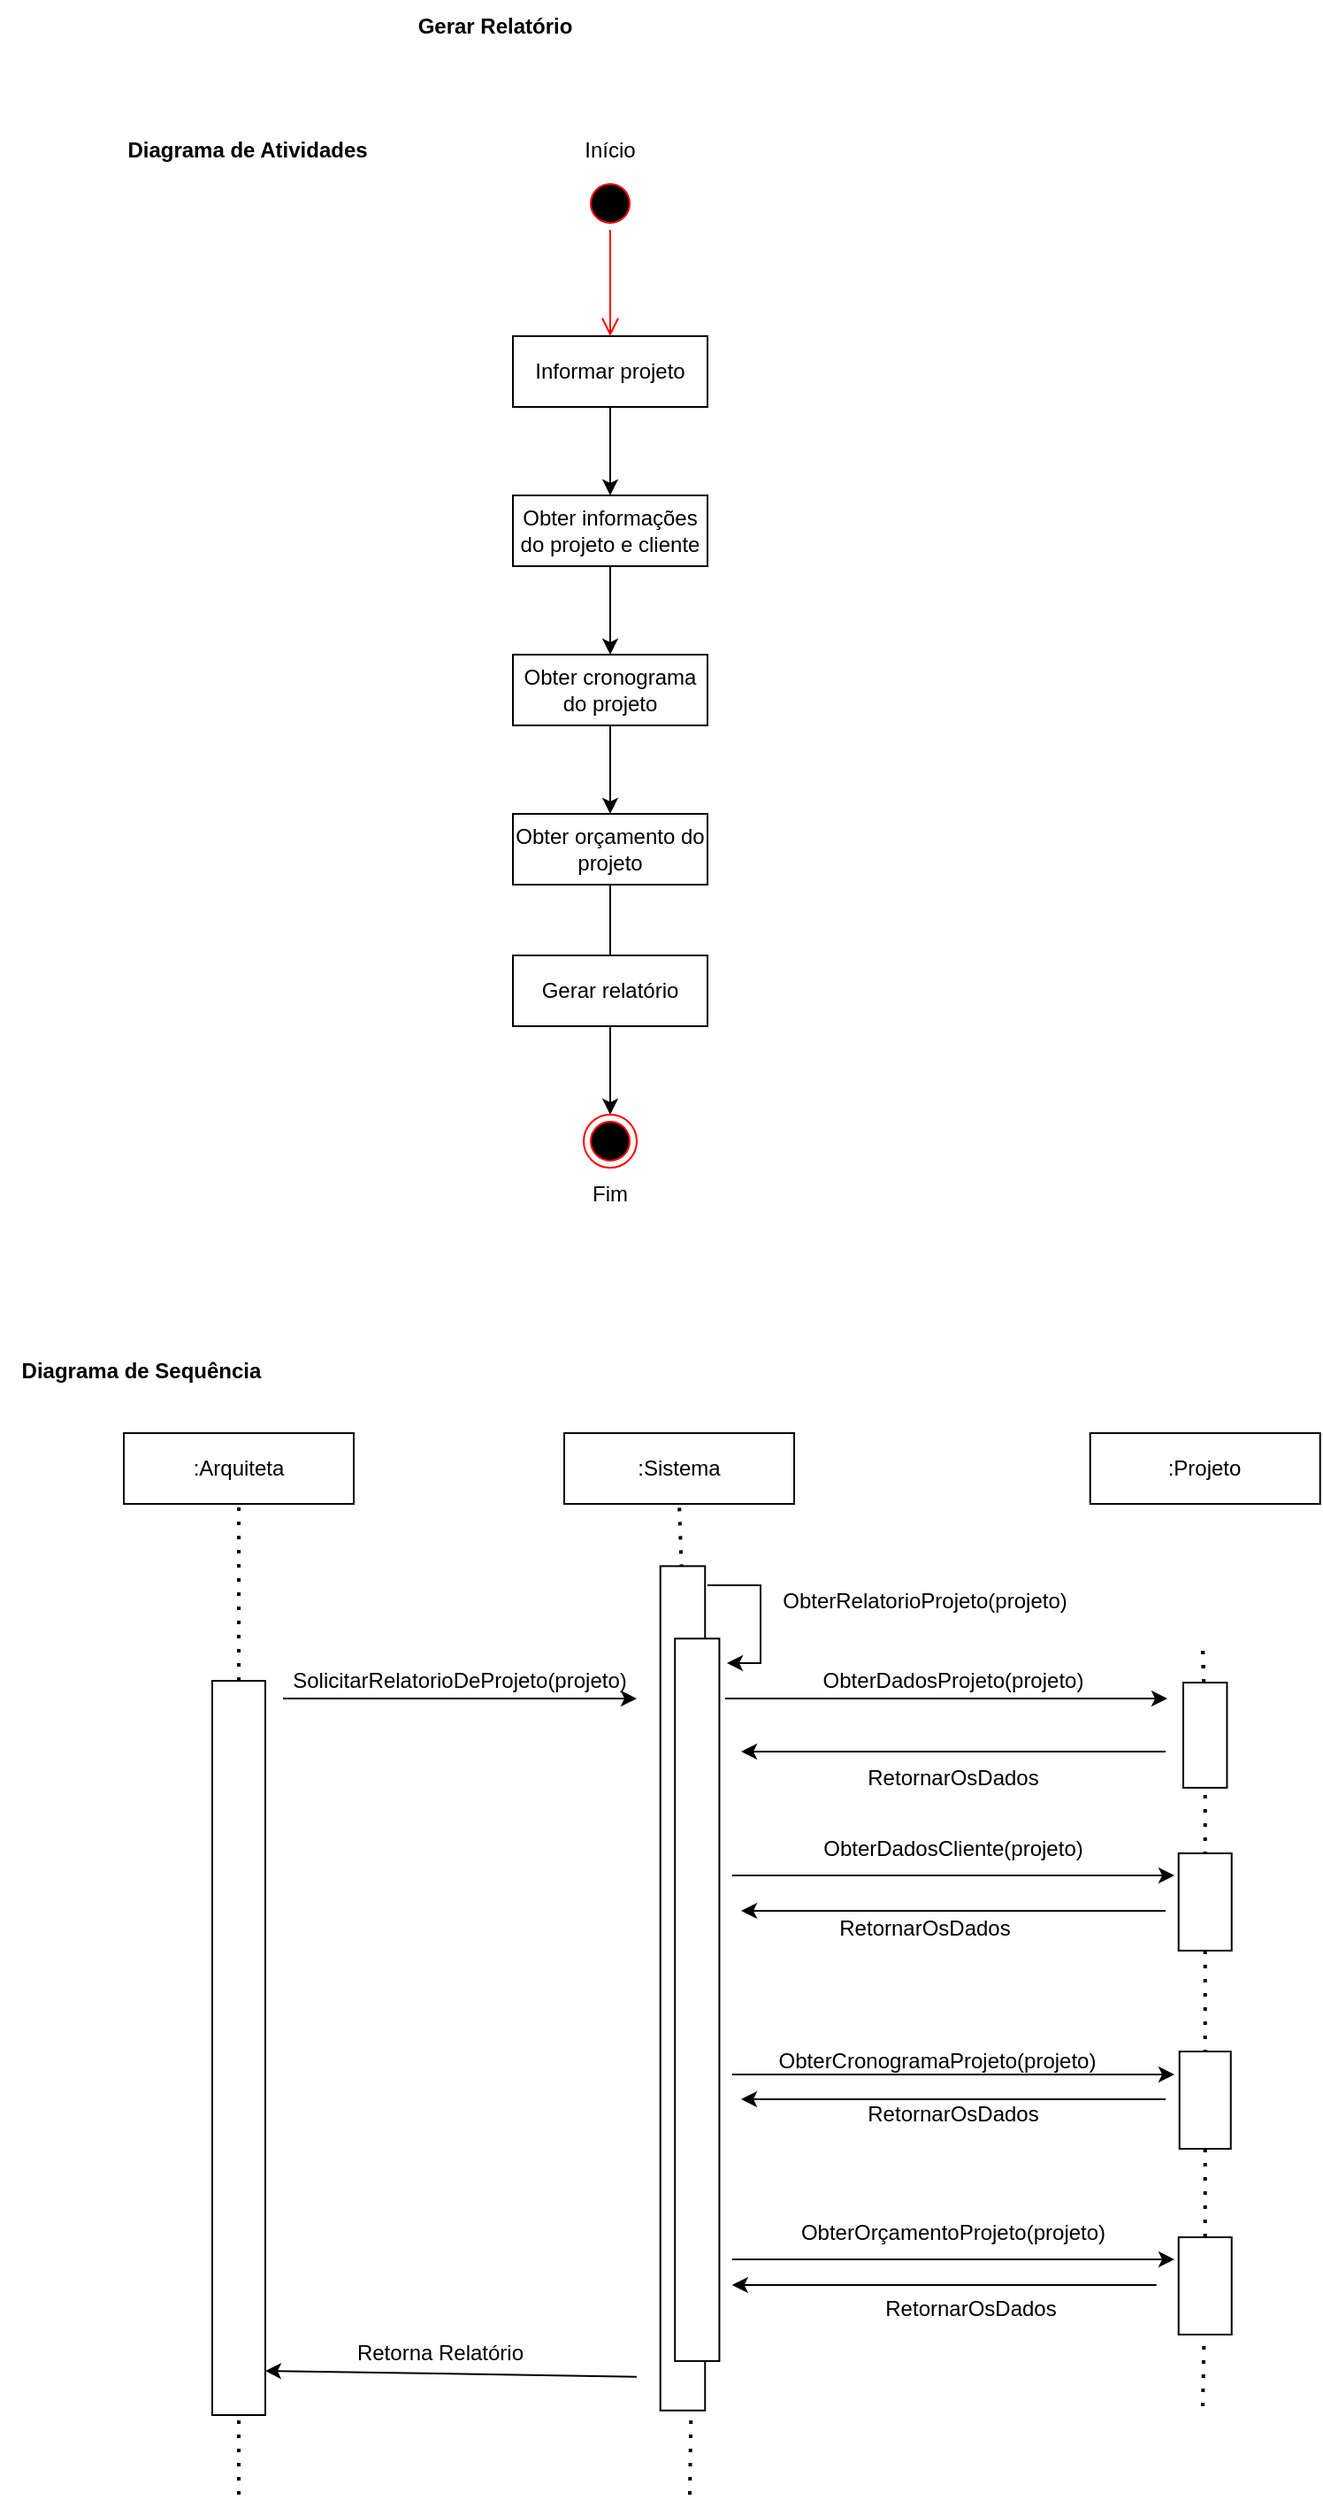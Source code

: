 <mxfile version="21.8.0" type="github">
  <diagram name="Página-1" id="bo9qTWIEHryAF4GlGqXE">
    <mxGraphModel dx="1290" dy="542" grid="1" gridSize="10" guides="1" tooltips="1" connect="1" arrows="1" fold="1" page="1" pageScale="1" pageWidth="827" pageHeight="1169" math="0" shadow="0">
      <root>
        <mxCell id="0" />
        <mxCell id="1" parent="0" />
        <mxCell id="lYUhQ3towedibjrJisSZ-82" value="" style="endArrow=none;dashed=1;html=1;dashPattern=1 3;strokeWidth=2;rounded=0;" edge="1" parent="1" source="lYUhQ3towedibjrJisSZ-59" target="lYUhQ3towedibjrJisSZ-79">
          <mxGeometry width="50" height="50" relative="1" as="geometry">
            <mxPoint x="710" y="1614.4" as="sourcePoint" />
            <mxPoint x="710" y="1000" as="targetPoint" />
          </mxGeometry>
        </mxCell>
        <mxCell id="lYUhQ3towedibjrJisSZ-45" value="" style="endArrow=none;dashed=1;html=1;dashPattern=1 3;strokeWidth=2;rounded=0;" edge="1" parent="1" target="lYUhQ3towedibjrJisSZ-44">
          <mxGeometry width="50" height="50" relative="1" as="geometry">
            <mxPoint x="420" y="1480" as="sourcePoint" />
            <mxPoint x="414" y="980" as="targetPoint" />
          </mxGeometry>
        </mxCell>
        <mxCell id="lYUhQ3towedibjrJisSZ-40" value="" style="endArrow=none;dashed=1;html=1;dashPattern=1 3;strokeWidth=2;rounded=0;entryX=0.5;entryY=1;entryDx=0;entryDy=0;" edge="1" parent="1" source="lYUhQ3towedibjrJisSZ-44" target="lYUhQ3towedibjrJisSZ-38">
          <mxGeometry width="50" height="50" relative="1" as="geometry">
            <mxPoint x="414" y="1591" as="sourcePoint" />
            <mxPoint x="414" y="980" as="targetPoint" />
          </mxGeometry>
        </mxCell>
        <mxCell id="lYUhQ3towedibjrJisSZ-72" value="" style="rounded=0;whiteSpace=wrap;html=1;rotation=90;" vertex="1" parent="1">
          <mxGeometry x="177.38" y="1181.16" width="477.22" height="25.27" as="geometry" />
        </mxCell>
        <mxCell id="lYUhQ3towedibjrJisSZ-1" value="&lt;b&gt;Gerar Relatório&lt;/b&gt;" style="text;html=1;strokeColor=none;fillColor=none;align=center;verticalAlign=middle;whiteSpace=wrap;rounded=0;" vertex="1" parent="1">
          <mxGeometry x="240" y="70" width="140" height="30" as="geometry" />
        </mxCell>
        <mxCell id="lYUhQ3towedibjrJisSZ-2" value="&lt;b&gt;Diagrama de Atividades&lt;/b&gt;" style="text;html=1;strokeColor=none;fillColor=none;align=center;verticalAlign=middle;whiteSpace=wrap;rounded=0;" vertex="1" parent="1">
          <mxGeometry x="90" y="140" width="160" height="30" as="geometry" />
        </mxCell>
        <mxCell id="lYUhQ3towedibjrJisSZ-25" style="edgeStyle=orthogonalEdgeStyle;rounded=0;orthogonalLoop=1;jettySize=auto;html=1;entryX=0.5;entryY=0;entryDx=0;entryDy=0;" edge="1" parent="1" source="lYUhQ3towedibjrJisSZ-3" target="lYUhQ3towedibjrJisSZ-9">
          <mxGeometry relative="1" as="geometry" />
        </mxCell>
        <mxCell id="lYUhQ3towedibjrJisSZ-3" value="Informar projeto" style="rounded=0;whiteSpace=wrap;html=1;" vertex="1" parent="1">
          <mxGeometry x="320" y="260" width="110" height="40" as="geometry" />
        </mxCell>
        <mxCell id="lYUhQ3towedibjrJisSZ-4" value="" style="ellipse;html=1;shape=startState;fillColor=#000000;strokeColor=#ff0000;" vertex="1" parent="1">
          <mxGeometry x="360" y="170" width="30" height="30" as="geometry" />
        </mxCell>
        <mxCell id="lYUhQ3towedibjrJisSZ-5" value="" style="edgeStyle=orthogonalEdgeStyle;html=1;verticalAlign=bottom;endArrow=open;endSize=8;strokeColor=#ff0000;rounded=0;" edge="1" source="lYUhQ3towedibjrJisSZ-4" parent="1">
          <mxGeometry relative="1" as="geometry">
            <mxPoint x="375" y="260" as="targetPoint" />
          </mxGeometry>
        </mxCell>
        <mxCell id="lYUhQ3towedibjrJisSZ-6" value="Início" style="text;html=1;strokeColor=none;fillColor=none;align=center;verticalAlign=middle;whiteSpace=wrap;rounded=0;" vertex="1" parent="1">
          <mxGeometry x="345" y="140" width="60" height="30" as="geometry" />
        </mxCell>
        <mxCell id="lYUhQ3towedibjrJisSZ-28" style="edgeStyle=orthogonalEdgeStyle;rounded=0;orthogonalLoop=1;jettySize=auto;html=1;entryX=0.5;entryY=0;entryDx=0;entryDy=0;" edge="1" parent="1" source="lYUhQ3towedibjrJisSZ-7">
          <mxGeometry relative="1" as="geometry">
            <mxPoint x="375" y="620" as="targetPoint" />
          </mxGeometry>
        </mxCell>
        <mxCell id="lYUhQ3towedibjrJisSZ-7" value="Obter orçamento do projeto" style="rounded=0;whiteSpace=wrap;html=1;" vertex="1" parent="1">
          <mxGeometry x="320" y="530" width="110" height="40" as="geometry" />
        </mxCell>
        <mxCell id="lYUhQ3towedibjrJisSZ-26" style="edgeStyle=orthogonalEdgeStyle;rounded=0;orthogonalLoop=1;jettySize=auto;html=1;entryX=0.5;entryY=0;entryDx=0;entryDy=0;" edge="1" parent="1" source="lYUhQ3towedibjrJisSZ-9" target="lYUhQ3towedibjrJisSZ-10">
          <mxGeometry relative="1" as="geometry" />
        </mxCell>
        <mxCell id="lYUhQ3towedibjrJisSZ-9" value="Obter informações do projeto e cliente" style="rounded=0;whiteSpace=wrap;html=1;" vertex="1" parent="1">
          <mxGeometry x="320" y="350" width="110" height="40" as="geometry" />
        </mxCell>
        <mxCell id="lYUhQ3towedibjrJisSZ-27" style="edgeStyle=orthogonalEdgeStyle;rounded=0;orthogonalLoop=1;jettySize=auto;html=1;entryX=0.5;entryY=0;entryDx=0;entryDy=0;" edge="1" parent="1" source="lYUhQ3towedibjrJisSZ-10" target="lYUhQ3towedibjrJisSZ-7">
          <mxGeometry relative="1" as="geometry" />
        </mxCell>
        <mxCell id="lYUhQ3towedibjrJisSZ-10" value="Obter cronograma do projeto" style="rounded=0;whiteSpace=wrap;html=1;" vertex="1" parent="1">
          <mxGeometry x="320" y="440" width="110" height="40" as="geometry" />
        </mxCell>
        <mxCell id="lYUhQ3towedibjrJisSZ-33" style="edgeStyle=orthogonalEdgeStyle;rounded=0;orthogonalLoop=1;jettySize=auto;html=1;exitX=0.5;exitY=1;exitDx=0;exitDy=0;" edge="1" parent="1" source="lYUhQ3towedibjrJisSZ-30" target="lYUhQ3towedibjrJisSZ-31">
          <mxGeometry relative="1" as="geometry" />
        </mxCell>
        <mxCell id="lYUhQ3towedibjrJisSZ-30" value="Gerar relatório" style="rounded=0;whiteSpace=wrap;html=1;" vertex="1" parent="1">
          <mxGeometry x="320" y="610" width="110" height="40" as="geometry" />
        </mxCell>
        <mxCell id="lYUhQ3towedibjrJisSZ-31" value="" style="ellipse;html=1;shape=endState;fillColor=#000000;strokeColor=#ff0000;" vertex="1" parent="1">
          <mxGeometry x="360" y="700" width="30" height="30" as="geometry" />
        </mxCell>
        <mxCell id="lYUhQ3towedibjrJisSZ-34" value="Fim" style="text;html=1;strokeColor=none;fillColor=none;align=center;verticalAlign=middle;whiteSpace=wrap;rounded=0;" vertex="1" parent="1">
          <mxGeometry x="345" y="730" width="60" height="30" as="geometry" />
        </mxCell>
        <mxCell id="lYUhQ3towedibjrJisSZ-35" value="&lt;b&gt;Diagrama de Sequência&lt;/b&gt;" style="text;html=1;strokeColor=none;fillColor=none;align=center;verticalAlign=middle;whiteSpace=wrap;rounded=0;" vertex="1" parent="1">
          <mxGeometry x="30" y="830" width="160" height="30" as="geometry" />
        </mxCell>
        <mxCell id="lYUhQ3towedibjrJisSZ-36" value=":Arquiteta" style="rounded=0;whiteSpace=wrap;html=1;" vertex="1" parent="1">
          <mxGeometry x="100" y="880" width="130" height="40" as="geometry" />
        </mxCell>
        <mxCell id="lYUhQ3towedibjrJisSZ-38" value=":Sistema" style="rounded=0;whiteSpace=wrap;html=1;" vertex="1" parent="1">
          <mxGeometry x="349.01" y="880" width="130" height="40" as="geometry" />
        </mxCell>
        <mxCell id="lYUhQ3towedibjrJisSZ-39" value="" style="endArrow=none;dashed=1;html=1;dashPattern=1 3;strokeWidth=2;rounded=0;entryX=0.5;entryY=1;entryDx=0;entryDy=0;" edge="1" parent="1" source="lYUhQ3towedibjrJisSZ-41" target="lYUhQ3towedibjrJisSZ-36">
          <mxGeometry width="50" height="50" relative="1" as="geometry">
            <mxPoint x="165" y="1591" as="sourcePoint" />
            <mxPoint x="190" y="1010" as="targetPoint" />
          </mxGeometry>
        </mxCell>
        <mxCell id="lYUhQ3towedibjrJisSZ-42" value="" style="endArrow=none;dashed=1;html=1;dashPattern=1 3;strokeWidth=2;rounded=0;" edge="1" parent="1" target="lYUhQ3towedibjrJisSZ-41">
          <mxGeometry width="50" height="50" relative="1" as="geometry">
            <mxPoint x="165" y="1480" as="sourcePoint" />
            <mxPoint x="165" y="980" as="targetPoint" />
          </mxGeometry>
        </mxCell>
        <mxCell id="lYUhQ3towedibjrJisSZ-41" value="" style="rounded=0;whiteSpace=wrap;html=1;rotation=90;" vertex="1" parent="1">
          <mxGeometry x="-42.5" y="1212.5" width="415" height="30" as="geometry" />
        </mxCell>
        <mxCell id="lYUhQ3towedibjrJisSZ-43" value="" style="endArrow=classic;html=1;rounded=0;" edge="1" parent="1">
          <mxGeometry width="50" height="50" relative="1" as="geometry">
            <mxPoint x="190" y="1030" as="sourcePoint" />
            <mxPoint x="390" y="1030" as="targetPoint" />
          </mxGeometry>
        </mxCell>
        <mxCell id="lYUhQ3towedibjrJisSZ-44" value="" style="rounded=0;whiteSpace=wrap;html=1;rotation=90;" vertex="1" parent="1">
          <mxGeometry x="220" y="1187.73" width="408.32" height="25.12" as="geometry" />
        </mxCell>
        <mxCell id="lYUhQ3towedibjrJisSZ-46" value="" style="endArrow=classic;html=1;rounded=0;exitX=0.917;exitY=1.113;exitDx=0;exitDy=0;exitPerimeter=0;entryX=0.88;entryY=-0.147;entryDx=0;entryDy=0;entryPerimeter=0;" edge="1" parent="1">
          <mxGeometry width="50" height="50" relative="1" as="geometry">
            <mxPoint x="390.003" y="1413.359" as="sourcePoint" />
            <mxPoint x="179.93" y="1410" as="targetPoint" />
          </mxGeometry>
        </mxCell>
        <mxCell id="lYUhQ3towedibjrJisSZ-47" value="SolicitarRelatorioDeProjeto(projeto)" style="text;html=1;strokeColor=none;fillColor=none;align=center;verticalAlign=middle;whiteSpace=wrap;rounded=0;" vertex="1" parent="1">
          <mxGeometry x="210" y="1010" width="160" height="20" as="geometry" />
        </mxCell>
        <mxCell id="lYUhQ3towedibjrJisSZ-50" value="Retorna Relatório" style="text;html=1;strokeColor=none;fillColor=none;align=center;verticalAlign=middle;whiteSpace=wrap;rounded=0;" vertex="1" parent="1">
          <mxGeometry x="209.01" y="1390" width="140" height="20" as="geometry" />
        </mxCell>
        <mxCell id="lYUhQ3towedibjrJisSZ-57" value="ObterDadosProjeto(projeto)" style="text;html=1;strokeColor=none;fillColor=none;align=center;verticalAlign=middle;whiteSpace=wrap;rounded=0;" vertex="1" parent="1">
          <mxGeometry x="479.01" y="1005" width="180" height="30" as="geometry" />
        </mxCell>
        <mxCell id="lYUhQ3towedibjrJisSZ-58" value="ObterDadosCliente(projeto)" style="text;html=1;strokeColor=none;fillColor=none;align=center;verticalAlign=middle;whiteSpace=wrap;rounded=0;" vertex="1" parent="1">
          <mxGeometry x="479.01" y="1100" width="180" height="30" as="geometry" />
        </mxCell>
        <mxCell id="lYUhQ3towedibjrJisSZ-60" value="" style="rounded=0;whiteSpace=wrap;html=1;rotation=90;" vertex="1" parent="1">
          <mxGeometry x="683.86" y="1242.5" width="55" height="29" as="geometry" />
        </mxCell>
        <mxCell id="lYUhQ3towedibjrJisSZ-65" value="ObterCronogramaProjeto(projeto)" style="text;html=1;strokeColor=none;fillColor=none;align=center;verticalAlign=middle;whiteSpace=wrap;rounded=0;" vertex="1" parent="1">
          <mxGeometry x="530" y="1220" width="60" height="30" as="geometry" />
        </mxCell>
        <mxCell id="lYUhQ3towedibjrJisSZ-69" value="ObterOrçamentoProjeto(projeto)" style="text;html=1;strokeColor=none;fillColor=none;align=center;verticalAlign=middle;whiteSpace=wrap;rounded=0;" vertex="1" parent="1">
          <mxGeometry x="539.01" y="1317" width="60" height="30" as="geometry" />
        </mxCell>
        <mxCell id="lYUhQ3towedibjrJisSZ-73" value="" style="endArrow=classic;html=1;rounded=0;exitX=0.578;exitY=-0.033;exitDx=0;exitDy=0;exitPerimeter=0;entryX=0.5;entryY=0;entryDx=0;entryDy=0;" edge="1" parent="1">
          <mxGeometry width="50" height="50" relative="1" as="geometry">
            <mxPoint x="430" y="966" as="sourcePoint" />
            <mxPoint x="441" y="1010" as="targetPoint" />
            <Array as="points">
              <mxPoint x="460" y="966" />
              <mxPoint x="460" y="1010" />
            </Array>
          </mxGeometry>
        </mxCell>
        <mxCell id="lYUhQ3towedibjrJisSZ-74" value="ObterRelatorioProjeto(projeto)" style="text;html=1;strokeColor=none;fillColor=none;align=center;verticalAlign=middle;whiteSpace=wrap;rounded=0;" vertex="1" parent="1">
          <mxGeometry x="462.5" y="960" width="180" height="30" as="geometry" />
        </mxCell>
        <mxCell id="lYUhQ3towedibjrJisSZ-76" value="" style="endArrow=classic;html=1;rounded=0;exitX=0.578;exitY=-0.033;exitDx=0;exitDy=0;exitPerimeter=0;" edge="1" parent="1">
          <mxGeometry width="50" height="50" relative="1" as="geometry">
            <mxPoint x="440" y="1030" as="sourcePoint" />
            <mxPoint x="690" y="1030" as="targetPoint" />
            <Array as="points">
              <mxPoint x="470" y="1030" />
            </Array>
          </mxGeometry>
        </mxCell>
        <mxCell id="lYUhQ3towedibjrJisSZ-77" value=":Projeto" style="rounded=0;whiteSpace=wrap;html=1;" vertex="1" parent="1">
          <mxGeometry x="646.36" y="880" width="130" height="40" as="geometry" />
        </mxCell>
        <mxCell id="lYUhQ3towedibjrJisSZ-78" value="" style="endArrow=none;dashed=1;html=1;dashPattern=1 3;strokeWidth=2;rounded=0;" edge="1" parent="1" source="lYUhQ3towedibjrJisSZ-79">
          <mxGeometry width="50" height="50" relative="1" as="geometry">
            <mxPoint x="710" y="1614.4" as="sourcePoint" />
            <mxPoint x="710" y="1000" as="targetPoint" />
          </mxGeometry>
        </mxCell>
        <mxCell id="lYUhQ3towedibjrJisSZ-80" value="" style="endArrow=none;dashed=1;html=1;dashPattern=1 3;strokeWidth=2;rounded=0;" edge="1" parent="1" source="lYUhQ3towedibjrJisSZ-79">
          <mxGeometry width="50" height="50" relative="1" as="geometry">
            <mxPoint x="710" y="1614.4" as="sourcePoint" />
            <mxPoint x="710" y="1000" as="targetPoint" />
          </mxGeometry>
        </mxCell>
        <mxCell id="lYUhQ3towedibjrJisSZ-79" value="" style="rounded=0;whiteSpace=wrap;html=1;rotation=90;" vertex="1" parent="1">
          <mxGeometry x="681.65" y="1038.36" width="59.43" height="24.73" as="geometry" />
        </mxCell>
        <mxCell id="lYUhQ3towedibjrJisSZ-85" value="" style="endArrow=none;dashed=1;html=1;dashPattern=1 3;strokeWidth=2;rounded=0;" edge="1" parent="1" target="lYUhQ3towedibjrJisSZ-59">
          <mxGeometry width="50" height="50" relative="1" as="geometry">
            <mxPoint x="710" y="1430" as="sourcePoint" />
            <mxPoint x="711" y="1080" as="targetPoint" />
          </mxGeometry>
        </mxCell>
        <mxCell id="lYUhQ3towedibjrJisSZ-59" value="" style="rounded=0;whiteSpace=wrap;html=1;rotation=90;" vertex="1" parent="1">
          <mxGeometry x="683.86" y="1347" width="55" height="30" as="geometry" />
        </mxCell>
        <mxCell id="lYUhQ3towedibjrJisSZ-87" value="" style="endArrow=classic;html=1;rounded=0;exitX=0.578;exitY=-0.033;exitDx=0;exitDy=0;exitPerimeter=0;" edge="1" parent="1">
          <mxGeometry width="50" height="50" relative="1" as="geometry">
            <mxPoint x="444.01" y="1242.5" as="sourcePoint" />
            <mxPoint x="694.01" y="1242.5" as="targetPoint" />
            <Array as="points">
              <mxPoint x="474.01" y="1242.5" />
            </Array>
          </mxGeometry>
        </mxCell>
        <mxCell id="lYUhQ3towedibjrJisSZ-88" value="" style="endArrow=classic;html=1;rounded=0;exitX=0.578;exitY=-0.033;exitDx=0;exitDy=0;exitPerimeter=0;" edge="1" parent="1">
          <mxGeometry width="50" height="50" relative="1" as="geometry">
            <mxPoint x="444.01" y="1347" as="sourcePoint" />
            <mxPoint x="694.01" y="1347" as="targetPoint" />
            <Array as="points">
              <mxPoint x="474.01" y="1347" />
            </Array>
          </mxGeometry>
        </mxCell>
        <mxCell id="lYUhQ3towedibjrJisSZ-89" value="" style="endArrow=classic;html=1;rounded=0;exitX=0.578;exitY=-0.033;exitDx=0;exitDy=0;exitPerimeter=0;" edge="1" parent="1">
          <mxGeometry width="50" height="50" relative="1" as="geometry">
            <mxPoint x="444.01" y="1130" as="sourcePoint" />
            <mxPoint x="694.01" y="1130" as="targetPoint" />
            <Array as="points">
              <mxPoint x="474.01" y="1130" />
            </Array>
          </mxGeometry>
        </mxCell>
        <mxCell id="lYUhQ3towedibjrJisSZ-90" value="" style="endArrow=classic;html=1;rounded=0;exitX=0.578;exitY=-0.033;exitDx=0;exitDy=0;exitPerimeter=0;" edge="1" parent="1">
          <mxGeometry width="50" height="50" relative="1" as="geometry">
            <mxPoint x="479.01" y="1060" as="sourcePoint" />
            <mxPoint x="449.01" y="1060" as="targetPoint" />
            <Array as="points">
              <mxPoint x="689.01" y="1060" />
            </Array>
          </mxGeometry>
        </mxCell>
        <mxCell id="lYUhQ3towedibjrJisSZ-91" value="" style="endArrow=classic;html=1;rounded=0;exitX=0.578;exitY=-0.033;exitDx=0;exitDy=0;exitPerimeter=0;" edge="1" parent="1">
          <mxGeometry width="50" height="50" relative="1" as="geometry">
            <mxPoint x="473.86" y="1361.5" as="sourcePoint" />
            <mxPoint x="443.86" y="1361.5" as="targetPoint" />
            <Array as="points">
              <mxPoint x="683.86" y="1361.5" />
            </Array>
          </mxGeometry>
        </mxCell>
        <mxCell id="lYUhQ3towedibjrJisSZ-92" value="" style="endArrow=classic;html=1;rounded=0;exitX=0.578;exitY=-0.033;exitDx=0;exitDy=0;exitPerimeter=0;" edge="1" parent="1">
          <mxGeometry width="50" height="50" relative="1" as="geometry">
            <mxPoint x="479.01" y="1256.5" as="sourcePoint" />
            <mxPoint x="449.01" y="1256.5" as="targetPoint" />
            <Array as="points">
              <mxPoint x="689.01" y="1256.5" />
            </Array>
          </mxGeometry>
        </mxCell>
        <mxCell id="lYUhQ3towedibjrJisSZ-93" value="" style="endArrow=classic;html=1;rounded=0;exitX=0.578;exitY=-0.033;exitDx=0;exitDy=0;exitPerimeter=0;" edge="1" parent="1">
          <mxGeometry width="50" height="50" relative="1" as="geometry">
            <mxPoint x="479.01" y="1150" as="sourcePoint" />
            <mxPoint x="449.01" y="1150" as="targetPoint" />
            <Array as="points">
              <mxPoint x="689.01" y="1150" />
            </Array>
          </mxGeometry>
        </mxCell>
        <mxCell id="lYUhQ3towedibjrJisSZ-53" value="" style="rounded=0;whiteSpace=wrap;html=1;rotation=90;" vertex="1" parent="1">
          <mxGeometry x="683.86" y="1130" width="55" height="30" as="geometry" />
        </mxCell>
        <mxCell id="lYUhQ3towedibjrJisSZ-98" value="RetornarOsDados" style="text;html=1;strokeColor=none;fillColor=none;align=center;verticalAlign=middle;whiteSpace=wrap;rounded=0;" vertex="1" parent="1">
          <mxGeometry x="539.01" y="1060" width="60" height="30" as="geometry" />
        </mxCell>
        <mxCell id="lYUhQ3towedibjrJisSZ-99" value="RetornarOsDados" style="text;html=1;strokeColor=none;fillColor=none;align=center;verticalAlign=middle;whiteSpace=wrap;rounded=0;" vertex="1" parent="1">
          <mxGeometry x="549.01" y="1360" width="60" height="30" as="geometry" />
        </mxCell>
        <mxCell id="lYUhQ3towedibjrJisSZ-100" value="RetornarOsDados" style="text;html=1;strokeColor=none;fillColor=none;align=center;verticalAlign=middle;whiteSpace=wrap;rounded=0;" vertex="1" parent="1">
          <mxGeometry x="539.01" y="1250" width="60" height="30" as="geometry" />
        </mxCell>
        <mxCell id="lYUhQ3towedibjrJisSZ-101" value="RetornarOsDados" style="text;html=1;strokeColor=none;fillColor=none;align=center;verticalAlign=middle;whiteSpace=wrap;rounded=0;" vertex="1" parent="1">
          <mxGeometry x="522.5" y="1144.73" width="60" height="30" as="geometry" />
        </mxCell>
      </root>
    </mxGraphModel>
  </diagram>
</mxfile>
